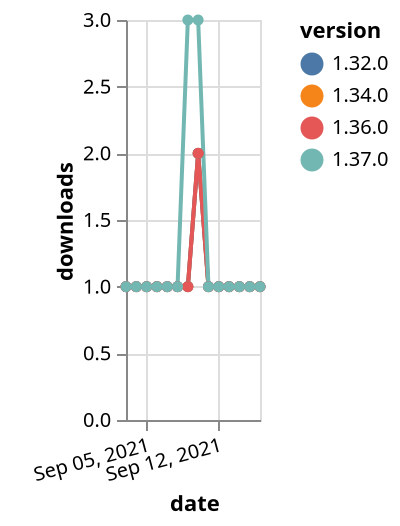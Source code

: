 {"$schema": "https://vega.github.io/schema/vega-lite/v5.json", "description": "A simple bar chart with embedded data.", "data": {"values": [{"date": "2021-09-03", "total": 182, "delta": 1, "version": "1.34.0"}, {"date": "2021-09-04", "total": 183, "delta": 1, "version": "1.34.0"}, {"date": "2021-09-05", "total": 184, "delta": 1, "version": "1.34.0"}, {"date": "2021-09-06", "total": 185, "delta": 1, "version": "1.34.0"}, {"date": "2021-09-07", "total": 186, "delta": 1, "version": "1.34.0"}, {"date": "2021-09-08", "total": 187, "delta": 1, "version": "1.34.0"}, {"date": "2021-09-09", "total": 188, "delta": 1, "version": "1.34.0"}, {"date": "2021-09-10", "total": 190, "delta": 2, "version": "1.34.0"}, {"date": "2021-09-11", "total": 191, "delta": 1, "version": "1.34.0"}, {"date": "2021-09-12", "total": 192, "delta": 1, "version": "1.34.0"}, {"date": "2021-09-13", "total": 193, "delta": 1, "version": "1.34.0"}, {"date": "2021-09-14", "total": 194, "delta": 1, "version": "1.34.0"}, {"date": "2021-09-15", "total": 195, "delta": 1, "version": "1.34.0"}, {"date": "2021-09-16", "total": 196, "delta": 1, "version": "1.34.0"}, {"date": "2021-09-03", "total": 187, "delta": 1, "version": "1.32.0"}, {"date": "2021-09-04", "total": 188, "delta": 1, "version": "1.32.0"}, {"date": "2021-09-05", "total": 189, "delta": 1, "version": "1.32.0"}, {"date": "2021-09-06", "total": 190, "delta": 1, "version": "1.32.0"}, {"date": "2021-09-07", "total": 191, "delta": 1, "version": "1.32.0"}, {"date": "2021-09-08", "total": 192, "delta": 1, "version": "1.32.0"}, {"date": "2021-09-09", "total": 193, "delta": 1, "version": "1.32.0"}, {"date": "2021-09-10", "total": 195, "delta": 2, "version": "1.32.0"}, {"date": "2021-09-11", "total": 196, "delta": 1, "version": "1.32.0"}, {"date": "2021-09-12", "total": 197, "delta": 1, "version": "1.32.0"}, {"date": "2021-09-13", "total": 198, "delta": 1, "version": "1.32.0"}, {"date": "2021-09-14", "total": 199, "delta": 1, "version": "1.32.0"}, {"date": "2021-09-15", "total": 200, "delta": 1, "version": "1.32.0"}, {"date": "2021-09-16", "total": 201, "delta": 1, "version": "1.32.0"}, {"date": "2021-09-03", "total": 160, "delta": 1, "version": "1.36.0"}, {"date": "2021-09-04", "total": 161, "delta": 1, "version": "1.36.0"}, {"date": "2021-09-05", "total": 162, "delta": 1, "version": "1.36.0"}, {"date": "2021-09-06", "total": 163, "delta": 1, "version": "1.36.0"}, {"date": "2021-09-07", "total": 164, "delta": 1, "version": "1.36.0"}, {"date": "2021-09-08", "total": 165, "delta": 1, "version": "1.36.0"}, {"date": "2021-09-09", "total": 166, "delta": 1, "version": "1.36.0"}, {"date": "2021-09-10", "total": 168, "delta": 2, "version": "1.36.0"}, {"date": "2021-09-11", "total": 169, "delta": 1, "version": "1.36.0"}, {"date": "2021-09-12", "total": 170, "delta": 1, "version": "1.36.0"}, {"date": "2021-09-13", "total": 171, "delta": 1, "version": "1.36.0"}, {"date": "2021-09-14", "total": 172, "delta": 1, "version": "1.36.0"}, {"date": "2021-09-15", "total": 173, "delta": 1, "version": "1.36.0"}, {"date": "2021-09-16", "total": 174, "delta": 1, "version": "1.36.0"}, {"date": "2021-09-03", "total": 181, "delta": 1, "version": "1.37.0"}, {"date": "2021-09-04", "total": 182, "delta": 1, "version": "1.37.0"}, {"date": "2021-09-05", "total": 183, "delta": 1, "version": "1.37.0"}, {"date": "2021-09-06", "total": 184, "delta": 1, "version": "1.37.0"}, {"date": "2021-09-07", "total": 185, "delta": 1, "version": "1.37.0"}, {"date": "2021-09-08", "total": 186, "delta": 1, "version": "1.37.0"}, {"date": "2021-09-09", "total": 189, "delta": 3, "version": "1.37.0"}, {"date": "2021-09-10", "total": 192, "delta": 3, "version": "1.37.0"}, {"date": "2021-09-11", "total": 193, "delta": 1, "version": "1.37.0"}, {"date": "2021-09-12", "total": 194, "delta": 1, "version": "1.37.0"}, {"date": "2021-09-13", "total": 195, "delta": 1, "version": "1.37.0"}, {"date": "2021-09-14", "total": 196, "delta": 1, "version": "1.37.0"}, {"date": "2021-09-15", "total": 197, "delta": 1, "version": "1.37.0"}, {"date": "2021-09-16", "total": 198, "delta": 1, "version": "1.37.0"}]}, "width": "container", "mark": {"type": "line", "point": {"filled": true}}, "encoding": {"x": {"field": "date", "type": "temporal", "timeUnit": "yearmonthdate", "title": "date", "axis": {"labelAngle": -15}}, "y": {"field": "delta", "type": "quantitative", "title": "downloads"}, "color": {"field": "version", "type": "nominal"}, "tooltip": {"field": "delta"}}}